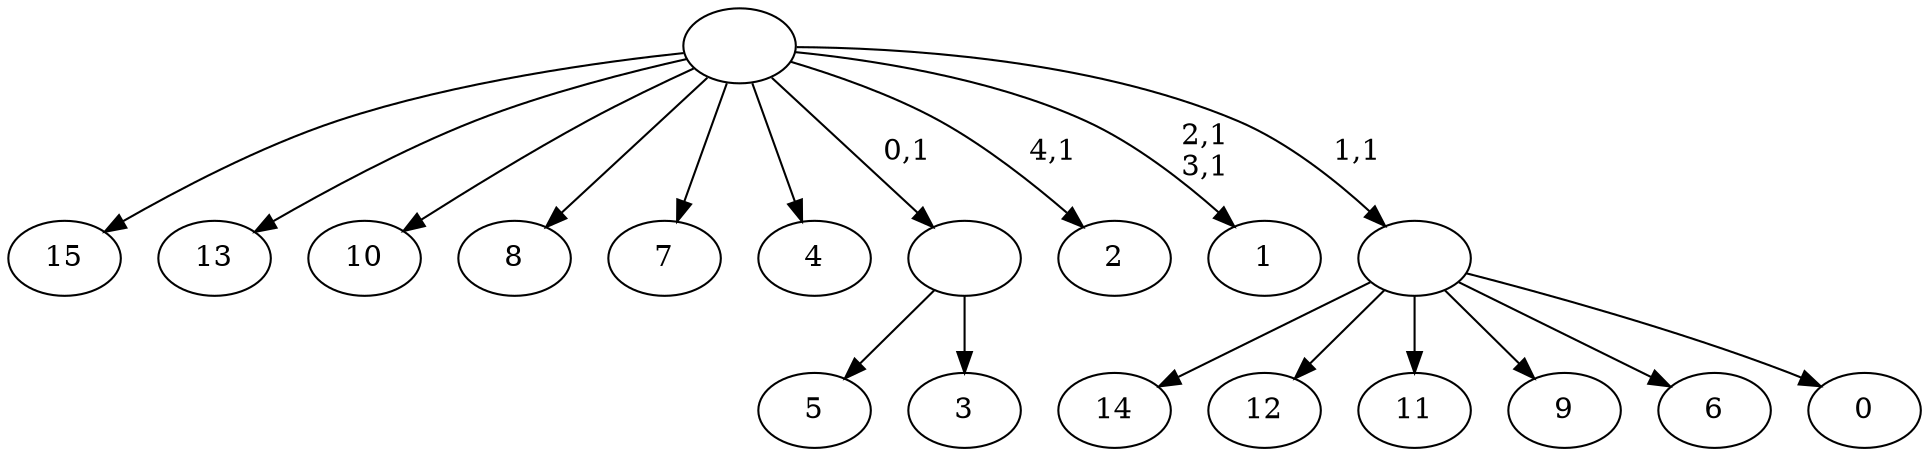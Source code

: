 digraph T {
	21 [label="15"]
	20 [label="14"]
	19 [label="13"]
	18 [label="12"]
	17 [label="11"]
	16 [label="10"]
	15 [label="9"]
	14 [label="8"]
	13 [label="7"]
	12 [label="6"]
	11 [label="5"]
	10 [label="4"]
	9 [label="3"]
	8 [label=""]
	7 [label="2"]
	5 [label="1"]
	2 [label="0"]
	1 [label=""]
	0 [label=""]
	8 -> 11 [label=""]
	8 -> 9 [label=""]
	1 -> 20 [label=""]
	1 -> 18 [label=""]
	1 -> 17 [label=""]
	1 -> 15 [label=""]
	1 -> 12 [label=""]
	1 -> 2 [label=""]
	0 -> 5 [label="2,1\n3,1"]
	0 -> 7 [label="4,1"]
	0 -> 21 [label=""]
	0 -> 19 [label=""]
	0 -> 16 [label=""]
	0 -> 14 [label=""]
	0 -> 13 [label=""]
	0 -> 10 [label=""]
	0 -> 8 [label="0,1"]
	0 -> 1 [label="1,1"]
}
